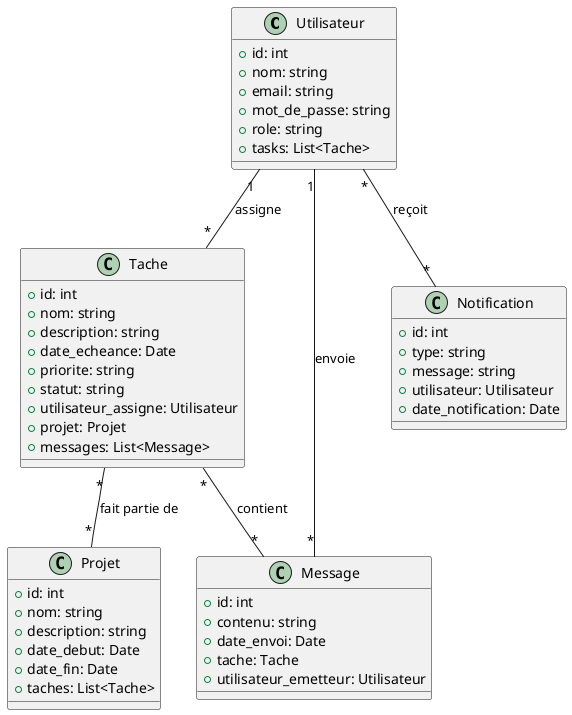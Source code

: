 @startuml

class Utilisateur {
  +id: int
  +nom: string
  +email: string
  +mot_de_passe: string
  +role: string
  +tasks: List<Tache>
}

class Tache {
  +id: int
  +nom: string
  +description: string
  +date_echeance: Date
  +priorite: string
  +statut: string
  +utilisateur_assigne: Utilisateur
  +projet: Projet
  +messages: List<Message>
}

class Projet {
  +id: int
  +nom: string
  +description: string
  +date_debut: Date
  +date_fin: Date
  +taches: List<Tache>
}

class Message {
  +id: int
  +contenu: string
  +date_envoi: Date
  +tache: Tache
  +utilisateur_emetteur: Utilisateur
}

class Notification {
  +id: int
  +type: string
  +message: string
  +utilisateur: Utilisateur
  +date_notification: Date
}

Utilisateur "1" -- "*" Tache : assigne
Utilisateur "1" -- "*" Message : envoie
Tache "*" -- "*" Projet : fait partie de
Tache "*" -- "*" Message : contient
Utilisateur "*" -- "*" Notification : reçoit

@enduml
